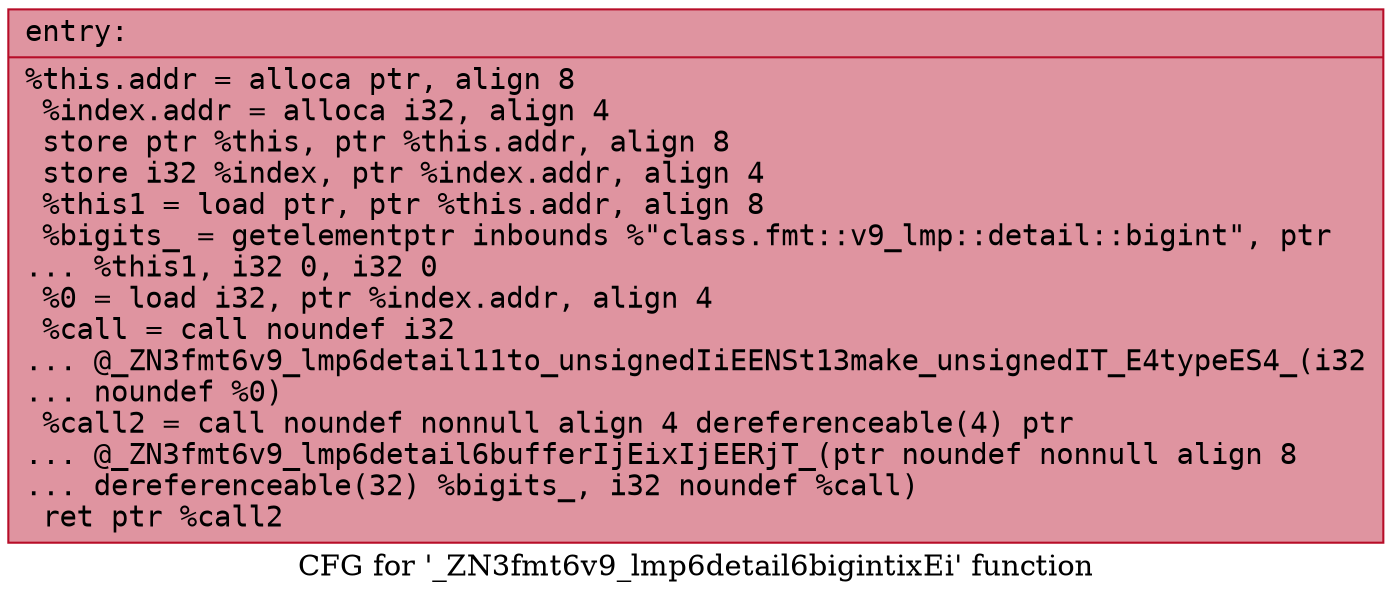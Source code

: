 digraph "CFG for '_ZN3fmt6v9_lmp6detail6bigintixEi' function" {
	label="CFG for '_ZN3fmt6v9_lmp6detail6bigintixEi' function";

	Node0x556bfec78b20 [shape=record,color="#b70d28ff", style=filled, fillcolor="#b70d2870" fontname="Courier",label="{entry:\l|  %this.addr = alloca ptr, align 8\l  %index.addr = alloca i32, align 4\l  store ptr %this, ptr %this.addr, align 8\l  store i32 %index, ptr %index.addr, align 4\l  %this1 = load ptr, ptr %this.addr, align 8\l  %bigits_ = getelementptr inbounds %\"class.fmt::v9_lmp::detail::bigint\", ptr\l... %this1, i32 0, i32 0\l  %0 = load i32, ptr %index.addr, align 4\l  %call = call noundef i32\l... @_ZN3fmt6v9_lmp6detail11to_unsignedIiEENSt13make_unsignedIT_E4typeES4_(i32\l... noundef %0)\l  %call2 = call noundef nonnull align 4 dereferenceable(4) ptr\l... @_ZN3fmt6v9_lmp6detail6bufferIjEixIjEERjT_(ptr noundef nonnull align 8\l... dereferenceable(32) %bigits_, i32 noundef %call)\l  ret ptr %call2\l}"];
}
